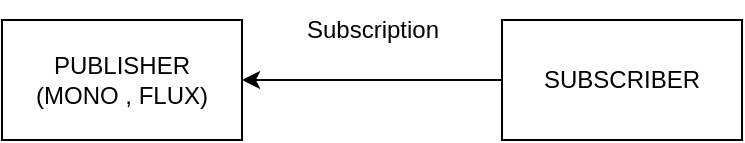 <mxfile version="21.6.5" type="device">
  <diagram name="Page-1" id="ctfsVu_kBOzzz3hRFQzQ">
    <mxGraphModel dx="1434" dy="877" grid="1" gridSize="10" guides="1" tooltips="1" connect="1" arrows="1" fold="1" page="1" pageScale="1" pageWidth="827" pageHeight="1169" math="0" shadow="0">
      <root>
        <mxCell id="0" />
        <mxCell id="1" parent="0" />
        <mxCell id="Pz1gvCipdb-HbaqAAHkX-1" value="PUBLISHER&lt;br&gt;(MONO , FLUX)" style="rounded=0;whiteSpace=wrap;html=1;" vertex="1" parent="1">
          <mxGeometry x="170" y="210" width="120" height="60" as="geometry" />
        </mxCell>
        <mxCell id="Pz1gvCipdb-HbaqAAHkX-3" value="" style="edgeStyle=orthogonalEdgeStyle;rounded=0;orthogonalLoop=1;jettySize=auto;html=1;" edge="1" parent="1" source="Pz1gvCipdb-HbaqAAHkX-2" target="Pz1gvCipdb-HbaqAAHkX-1">
          <mxGeometry relative="1" as="geometry" />
        </mxCell>
        <mxCell id="Pz1gvCipdb-HbaqAAHkX-2" value="SUBSCRIBER" style="rounded=0;whiteSpace=wrap;html=1;" vertex="1" parent="1">
          <mxGeometry x="420" y="210" width="120" height="60" as="geometry" />
        </mxCell>
        <mxCell id="Pz1gvCipdb-HbaqAAHkX-4" value="Subscription" style="text;html=1;align=center;verticalAlign=middle;resizable=0;points=[];autosize=1;strokeColor=none;fillColor=none;" vertex="1" parent="1">
          <mxGeometry x="310" y="200" width="90" height="30" as="geometry" />
        </mxCell>
      </root>
    </mxGraphModel>
  </diagram>
</mxfile>

